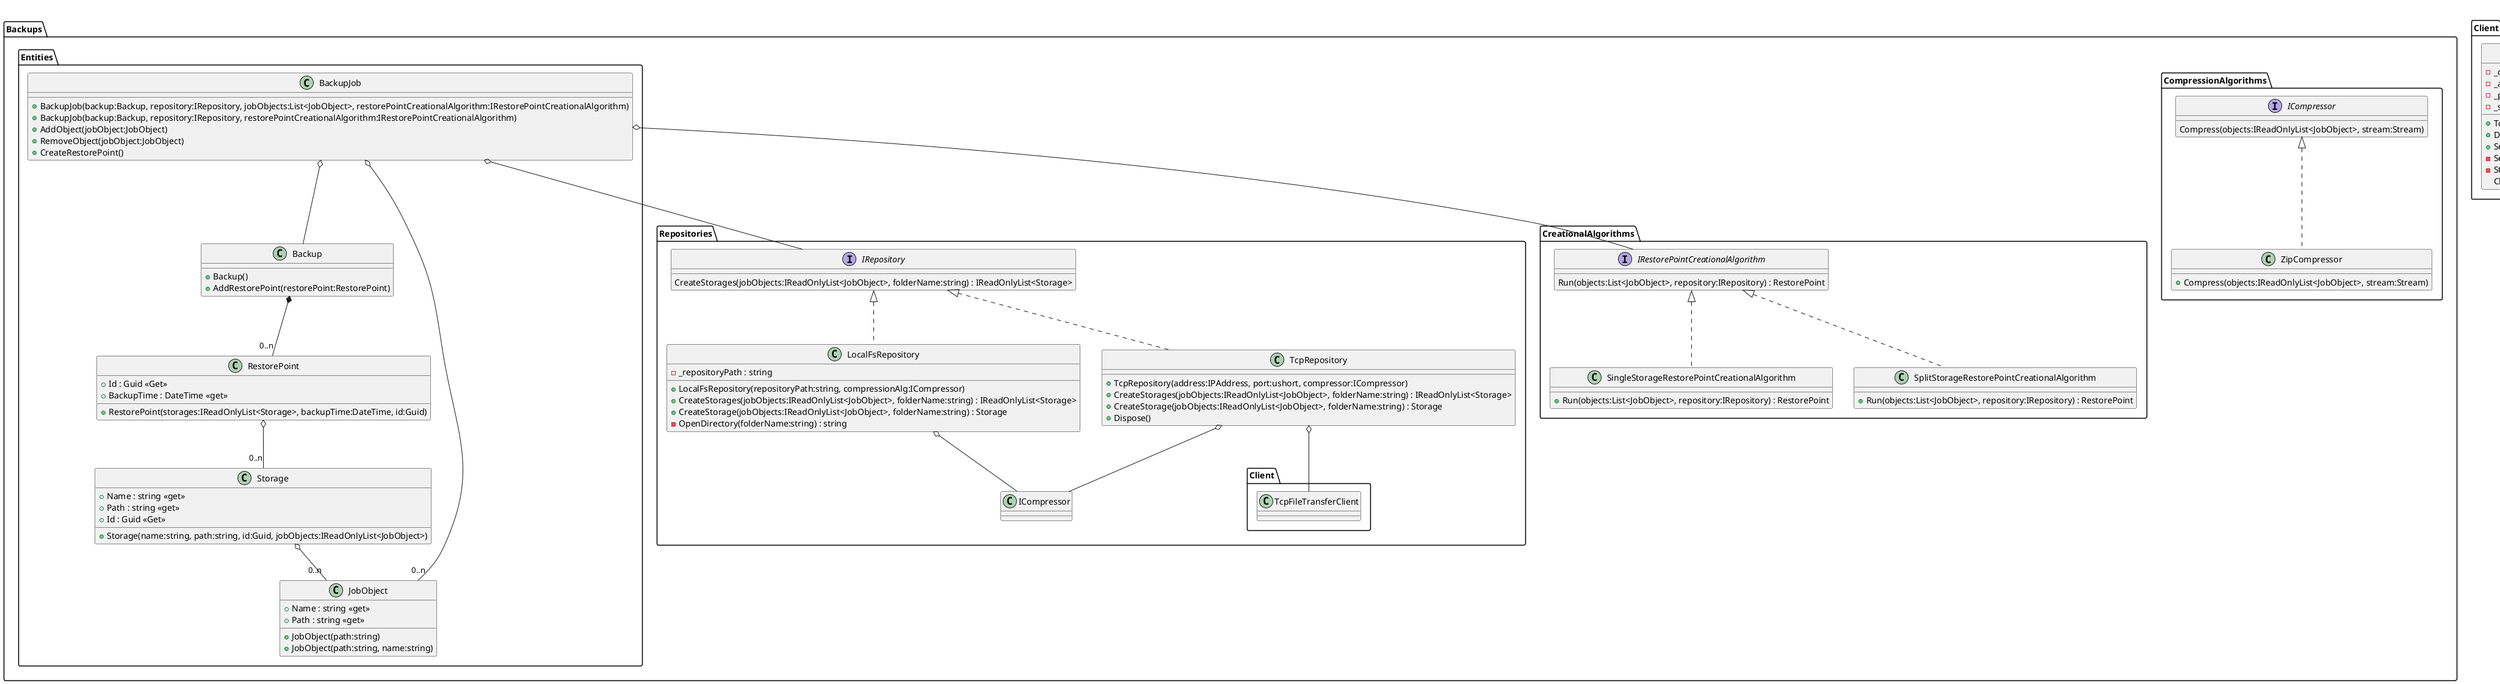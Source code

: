 @startuml
package Backups{
    package Backups.Repositories{
        class LocalFsRepository implements IRepository {
            + LocalFsRepository(repositoryPath:string, compressionAlg:ICompressor)
            + CreateStorages(jobObjects:IReadOnlyList<JobObject>, folderName:string) : IReadOnlyList<Storage>
            + CreateStorage(jobObjects:IReadOnlyList<JobObject>, folderName:string) : Storage
            - _repositoryPath : string
            - OpenDirectory(folderName:string) : string 
        }

        LocalFsRepository o-- ICompressor

        class TcpRepository implements IRepository {
            + TcpRepository(address:IPAddress, port:ushort, compressor:ICompressor)
            + CreateStorages(jobObjects:IReadOnlyList<JobObject>, folderName:string) : IReadOnlyList<Storage>
            + CreateStorage(jobObjects:IReadOnlyList<JobObject>, folderName:string) : Storage
            + Dispose()
        }

        TcpRepository o-- Client.TcpFileTransferClient
        TcpRepository o-- ICompressor

        interface IRepository {
            CreateStorages(jobObjects:IReadOnlyList<JobObject>, folderName:string) : IReadOnlyList<Storage>
        }
    }

    package Backups.CompressionAlgorithms{
        class ZipCompressor implements ICompressor {
            + Compress(objects:IReadOnlyList<JobObject>, stream:Stream)
        }

        interface ICompressor {
            Compress(objects:IReadOnlyList<JobObject>, stream:Stream)
        }
    }

    package Backups.CreationalAlgorithms{
        class SingleStorageRestorePointCreationalAlgorithm implements IRestorePointCreationalAlgorithm {
            + Run(objects:List<JobObject>, repository:IRepository) : RestorePoint
        }

        class SplitStorageRestorePointCreationalAlgorithm implements IRestorePointCreationalAlgorithm {
            + Run(objects:List<JobObject>, repository:IRepository) : RestorePoint
        }

        interface IRestorePointCreationalAlgorithm {
            Run(objects:List<JobObject>, repository:IRepository) : RestorePoint
        }
    }

    package Backups.Entities{

        class Backup {
            + Backup()
            + AddRestorePoint(restorePoint:RestorePoint)
        }

        Backup *-- "0..n" RestorePoint

        class BackupJob {
            + BackupJob(backup:Backup, repository:IRepository, jobObjects:List<JobObject>, restorePointCreationalAlgorithm:IRestorePointCreationalAlgorithm)
            + BackupJob(backup:Backup, repository:IRepository, restorePointCreationalAlgorithm:IRestorePointCreationalAlgorithm)
            + AddObject(jobObject:JobObject)
            + RemoveObject(jobObject:JobObject)
        + CreateRestorePoint()
        }

        BackupJob o-- Backup
        BackupJob o-- "0..n" JobObject
        BackupJob o-- IRestorePointCreationalAlgorithm
        BackupJob o-- IRepository

        class JobObject {
            + JobObject(path:string)
            + JobObject(path:string, name:string)
            + Name : string <<get>>
            + Path : string <<get>>
        }

        class RestorePoint {
            + RestorePoint(storages:IReadOnlyList<Storage>, backupTime:DateTime, id:Guid)
            + Id : Guid <<Get>>
            + BackupTime : DateTime <<get>>
        }

        RestorePoint o-- "0..n" Storage

        class Storage {
            + Storage(name:string, path:string, id:Guid, jobObjects:IReadOnlyList<JobObject>)
            + Name : string <<get>>
            + Path : string <<get>>
            + Id : Guid <<Get>>
        }

        Storage o-- "0..n" JobObject
    }
}
package Client{
    class TcpFileTransferClient {
        + TcpFileTransferClient(address:string, port:ushort)
        + Dispose()
        + SendFiles(files:IReadOnlyList<TransferFile>, folderName:string)
        - SendSingleFile(file:TransferFile)
        -Start()
        Close()
        - _client : TcpClient
        - _address : string 
        - _port : ushort 
        - _stm : Stream?
    }  
}

package Server{
    class TcpServer {
        + TcpServer(port:ushort, repo:IServerRepository)
        + Start()
        + Stop()
        + Read()
        - _listener : TcpListener
        - _stream : NetworkStream 
        - _client : TcpClient
        - ReceiveSingleFile():TransferFile
        - ReceiveFiles()
        - GetHeader() : byte[]
        - ReadStream(data:byte[])
    }

    TcpServer o-- IServerRepository

    package Server.Repositories{
        class LocalFSRepository  implements IServerRepository{
            + LocalFSRepository(repositoryPath:string)
            + RepositoryPath : string <<get>>
            + Save(transferFiles:IReadOnlyList<TransferFile>, folderName:string)
            - OpenDirectory(dirName:string) : string 
        }
        interface IServerRepository {
            Save(transferFiles:IReadOnlyList<TransferFile>, folderName:string)
        }
    }
}

package NetworkTransfer{
    package NetworkTransfer.Headers{
        class FileHeader {
            + FileHeader(name:string, size:int)
            + FileHeader(bytes:byte[])
            + GetByteHeader() : byte[]
            + GetName() : string
            + GetSize() : int
            - _size : byte[]
            - _nameSize : byte[]
            - _name : byte[]
        }

        class FolderHeader {
            + FolderHeader(name:string, filesCount:int)
            + FolderHeader(bytes:byte[])
            + GetByteHeader() : byte[]
            + GetFolderName() : string
            + GetFilesCount() : int
            - _nameSize : byte[]
            - _name : byte[] 
            - _count : byte[]
        }
    }

    package NetworkTransfer.Entities{
        class TransferFile {
            + TransferFile(name:string, stream:MemoryStream)
            + Name : string <<get>>
            + Stream : MemoryStream <<get>>
        }
    }
}

@enduml